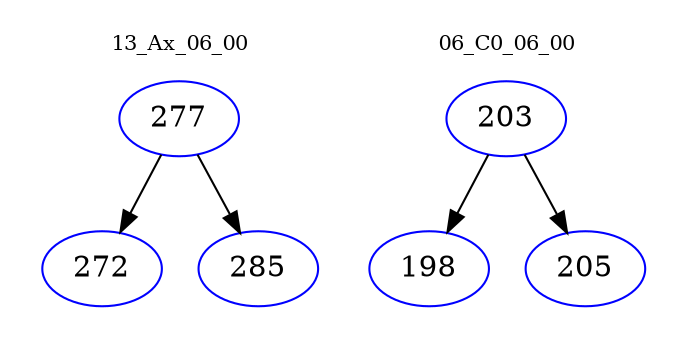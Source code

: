 digraph{
subgraph cluster_0 {
color = white
label = "13_Ax_06_00";
fontsize=10;
T0_277 [label="277", color="blue"]
T0_277 -> T0_272 [color="black"]
T0_272 [label="272", color="blue"]
T0_277 -> T0_285 [color="black"]
T0_285 [label="285", color="blue"]
}
subgraph cluster_1 {
color = white
label = "06_C0_06_00";
fontsize=10;
T1_203 [label="203", color="blue"]
T1_203 -> T1_198 [color="black"]
T1_198 [label="198", color="blue"]
T1_203 -> T1_205 [color="black"]
T1_205 [label="205", color="blue"]
}
}

